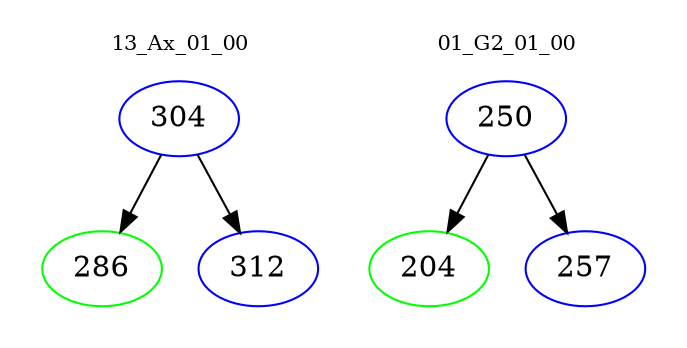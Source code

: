 digraph{
subgraph cluster_0 {
color = white
label = "13_Ax_01_00";
fontsize=10;
T0_304 [label="304", color="blue"]
T0_304 -> T0_286 [color="black"]
T0_286 [label="286", color="green"]
T0_304 -> T0_312 [color="black"]
T0_312 [label="312", color="blue"]
}
subgraph cluster_1 {
color = white
label = "01_G2_01_00";
fontsize=10;
T1_250 [label="250", color="blue"]
T1_250 -> T1_204 [color="black"]
T1_204 [label="204", color="green"]
T1_250 -> T1_257 [color="black"]
T1_257 [label="257", color="blue"]
}
}
